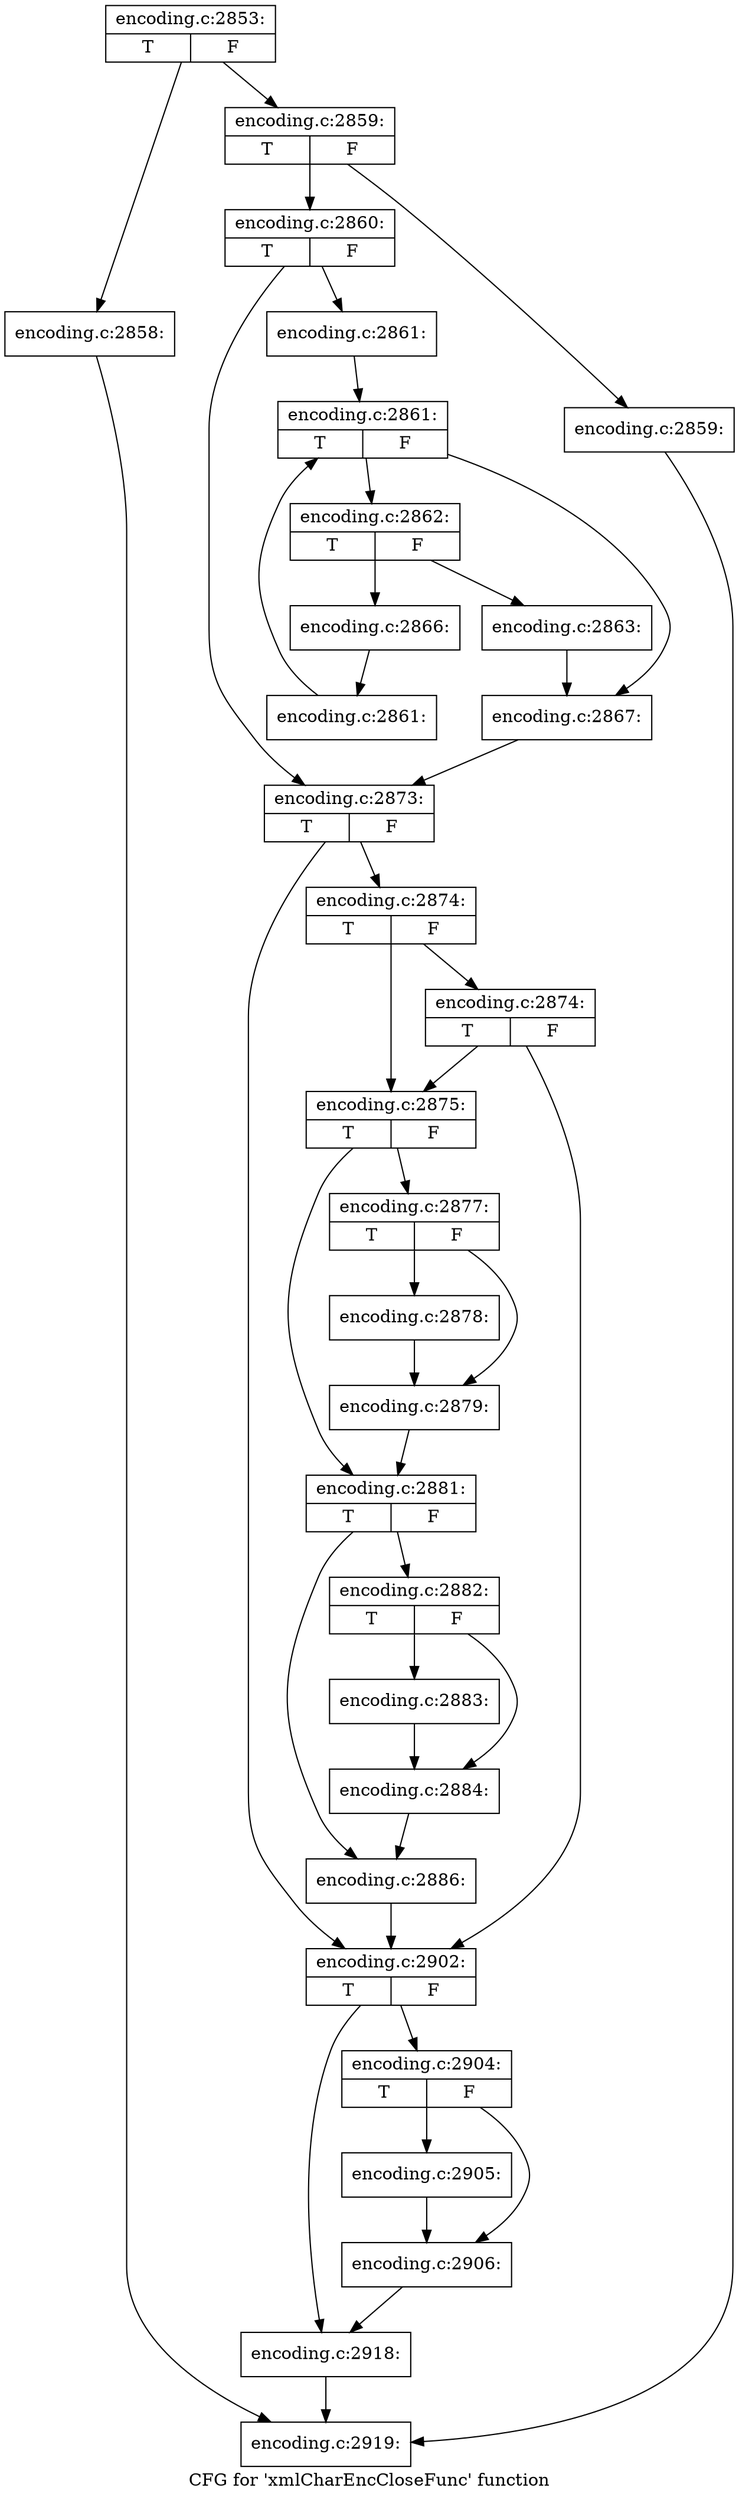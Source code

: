 digraph "CFG for 'xmlCharEncCloseFunc' function" {
	label="CFG for 'xmlCharEncCloseFunc' function";

	Node0x4753020 [shape=record,label="{encoding.c:2853:|{<s0>T|<s1>F}}"];
	Node0x4753020 -> Node0x475d300;
	Node0x4753020 -> Node0x475d350;
	Node0x475d300 [shape=record,label="{encoding.c:2858:}"];
	Node0x475d300 -> Node0x4756d20;
	Node0x475d350 [shape=record,label="{encoding.c:2859:|{<s0>T|<s1>F}}"];
	Node0x475d350 -> Node0x475d810;
	Node0x475d350 -> Node0x475d860;
	Node0x475d810 [shape=record,label="{encoding.c:2859:}"];
	Node0x475d810 -> Node0x4756d20;
	Node0x475d860 [shape=record,label="{encoding.c:2860:|{<s0>T|<s1>F}}"];
	Node0x475d860 -> Node0x475de50;
	Node0x475d860 -> Node0x475dea0;
	Node0x475de50 [shape=record,label="{encoding.c:2861:}"];
	Node0x475de50 -> Node0x475e390;
	Node0x475e390 [shape=record,label="{encoding.c:2861:|{<s0>T|<s1>F}}"];
	Node0x475e390 -> Node0x475e610;
	Node0x475e390 -> Node0x475e1f0;
	Node0x475e610 [shape=record,label="{encoding.c:2862:|{<s0>T|<s1>F}}"];
	Node0x475e610 -> Node0x475e9b0;
	Node0x475e610 -> Node0x475ea00;
	Node0x475e9b0 [shape=record,label="{encoding.c:2863:}"];
	Node0x475e9b0 -> Node0x475e1f0;
	Node0x475ea00 [shape=record,label="{encoding.c:2866:}"];
	Node0x475ea00 -> Node0x475e580;
	Node0x475e580 [shape=record,label="{encoding.c:2861:}"];
	Node0x475e580 -> Node0x475e390;
	Node0x475e1f0 [shape=record,label="{encoding.c:2867:}"];
	Node0x475e1f0 -> Node0x475dea0;
	Node0x475dea0 [shape=record,label="{encoding.c:2873:|{<s0>T|<s1>F}}"];
	Node0x475dea0 -> Node0x475f5c0;
	Node0x475dea0 -> Node0x475f570;
	Node0x475f5c0 [shape=record,label="{encoding.c:2874:|{<s0>T|<s1>F}}"];
	Node0x475f5c0 -> Node0x475f520;
	Node0x475f5c0 -> Node0x475f8a0;
	Node0x475f8a0 [shape=record,label="{encoding.c:2874:|{<s0>T|<s1>F}}"];
	Node0x475f8a0 -> Node0x475f520;
	Node0x475f8a0 -> Node0x475f570;
	Node0x475f520 [shape=record,label="{encoding.c:2875:|{<s0>T|<s1>F}}"];
	Node0x475f520 -> Node0x47601a0;
	Node0x475f520 -> Node0x47601f0;
	Node0x47601a0 [shape=record,label="{encoding.c:2877:|{<s0>T|<s1>F}}"];
	Node0x47601a0 -> Node0x4760680;
	Node0x47601a0 -> Node0x47606d0;
	Node0x4760680 [shape=record,label="{encoding.c:2878:}"];
	Node0x4760680 -> Node0x47606d0;
	Node0x47606d0 [shape=record,label="{encoding.c:2879:}"];
	Node0x47606d0 -> Node0x47601f0;
	Node0x47601f0 [shape=record,label="{encoding.c:2881:|{<s0>T|<s1>F}}"];
	Node0x47601f0 -> Node0x4761020;
	Node0x47601f0 -> Node0x4761070;
	Node0x4761020 [shape=record,label="{encoding.c:2882:|{<s0>T|<s1>F}}"];
	Node0x4761020 -> Node0x4761560;
	Node0x4761020 -> Node0x47615b0;
	Node0x4761560 [shape=record,label="{encoding.c:2883:}"];
	Node0x4761560 -> Node0x47615b0;
	Node0x47615b0 [shape=record,label="{encoding.c:2884:}"];
	Node0x47615b0 -> Node0x4761070;
	Node0x4761070 [shape=record,label="{encoding.c:2886:}"];
	Node0x4761070 -> Node0x475f570;
	Node0x475f570 [shape=record,label="{encoding.c:2902:|{<s0>T|<s1>F}}"];
	Node0x475f570 -> Node0x4762020;
	Node0x475f570 -> Node0x4762070;
	Node0x4762020 [shape=record,label="{encoding.c:2904:|{<s0>T|<s1>F}}"];
	Node0x4762020 -> Node0x4762370;
	Node0x4762020 -> Node0x47623c0;
	Node0x4762370 [shape=record,label="{encoding.c:2905:}"];
	Node0x4762370 -> Node0x47623c0;
	Node0x47623c0 [shape=record,label="{encoding.c:2906:}"];
	Node0x47623c0 -> Node0x4762070;
	Node0x4762070 [shape=record,label="{encoding.c:2918:}"];
	Node0x4762070 -> Node0x4756d20;
	Node0x4756d20 [shape=record,label="{encoding.c:2919:}"];
}
